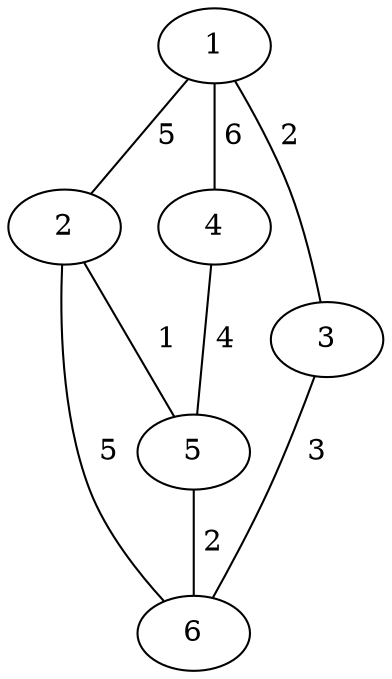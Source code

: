 graph xxh{
    1 -- 2[label = " 5"];
    1 -- 3[label = " 2"];
    1 -- 4[label = " 6"];
    2 -- 5[label = " 1"];
    3 -- 6[label = " 3"];
    5 -- 6[label = " 2"];
    4 -- 5[label = " 4"];
    2 -- 6[label = " 5"];
}